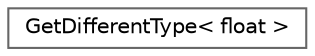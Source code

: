 digraph "类继承关系图"
{
 // LATEX_PDF_SIZE
  bgcolor="transparent";
  edge [fontname=Helvetica,fontsize=10,labelfontname=Helvetica,labelfontsize=10];
  node [fontname=Helvetica,fontsize=10,shape=box,height=0.2,width=0.4];
  rankdir="LR";
  Node0 [id="Node000000",label="GetDifferentType\< float \>",height=0.2,width=0.4,color="grey40", fillcolor="white", style="filled",URL="$struct_get_different_type_3_01float_01_4.html",tooltip=" "];
}
